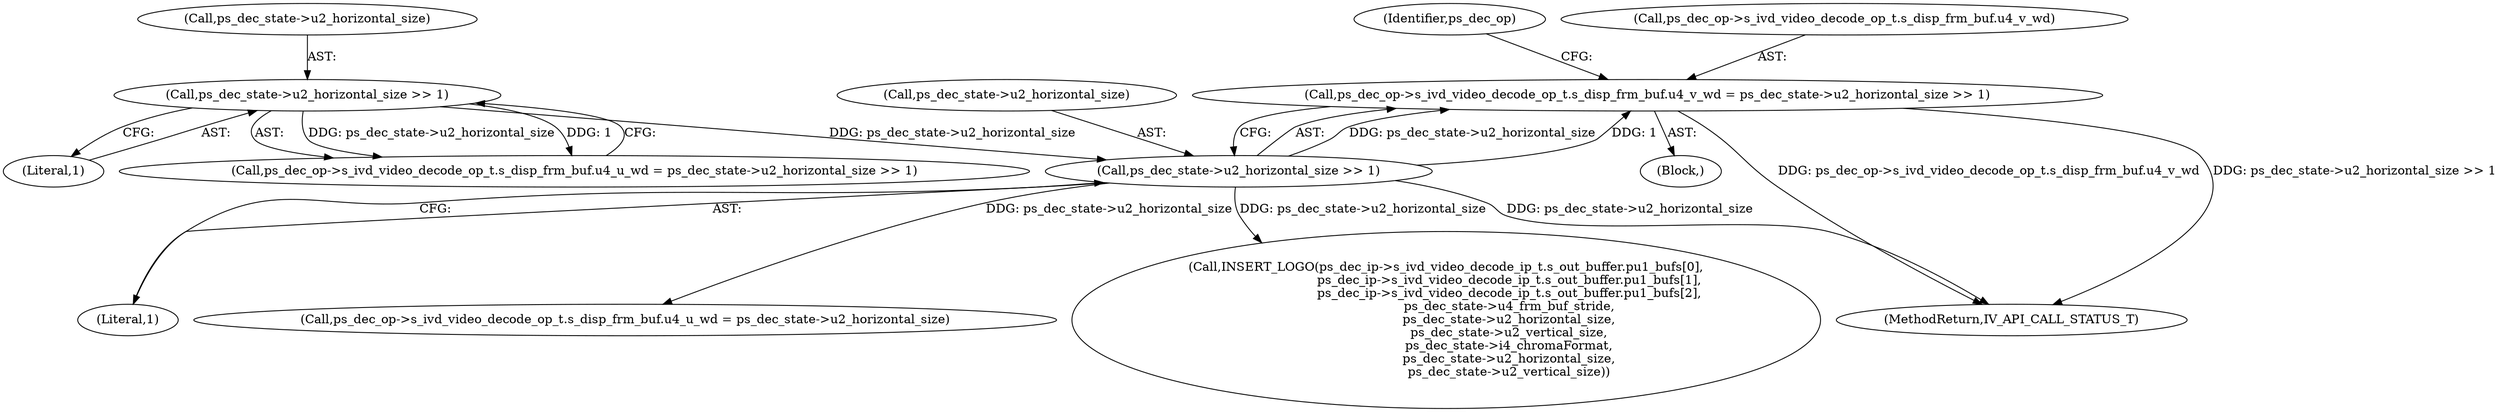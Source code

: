 digraph "0_Android_a86eb798d077b9b25c8f8c77e3c02c2f287c1ce7@pointer" {
"1000901" [label="(Call,ps_dec_op->s_ivd_video_decode_op_t.s_disp_frm_buf.u4_v_wd = ps_dec_state->u2_horizontal_size >> 1)"];
"1000909" [label="(Call,ps_dec_state->u2_horizontal_size >> 1)"];
"1000870" [label="(Call,ps_dec_state->u2_horizontal_size >> 1)"];
"1000517" [label="(Block,)"];
"1000913" [label="(Literal,1)"];
"1000910" [label="(Call,ps_dec_state->u2_horizontal_size)"];
"1000918" [label="(Identifier,ps_dec_op)"];
"1000909" [label="(Call,ps_dec_state->u2_horizontal_size >> 1)"];
"1000961" [label="(Call,ps_dec_op->s_ivd_video_decode_op_t.s_disp_frm_buf.u4_u_wd = ps_dec_state->u2_horizontal_size)"];
"1000901" [label="(Call,ps_dec_op->s_ivd_video_decode_op_t.s_disp_frm_buf.u4_v_wd = ps_dec_state->u2_horizontal_size >> 1)"];
"1001040" [label="(Call,INSERT_LOGO(ps_dec_ip->s_ivd_video_decode_ip_t.s_out_buffer.pu1_bufs[0],\n                                ps_dec_ip->s_ivd_video_decode_ip_t.s_out_buffer.pu1_bufs[1],\n                                ps_dec_ip->s_ivd_video_decode_ip_t.s_out_buffer.pu1_bufs[2],\n                                ps_dec_state->u4_frm_buf_stride,\n                                ps_dec_state->u2_horizontal_size,\n                                ps_dec_state->u2_vertical_size,\n                                ps_dec_state->i4_chromaFormat,\n                                ps_dec_state->u2_horizontal_size,\n                                ps_dec_state->u2_vertical_size))"];
"1000874" [label="(Literal,1)"];
"1000870" [label="(Call,ps_dec_state->u2_horizontal_size >> 1)"];
"1000871" [label="(Call,ps_dec_state->u2_horizontal_size)"];
"1000902" [label="(Call,ps_dec_op->s_ivd_video_decode_op_t.s_disp_frm_buf.u4_v_wd)"];
"1001689" [label="(MethodReturn,IV_API_CALL_STATUS_T)"];
"1000862" [label="(Call,ps_dec_op->s_ivd_video_decode_op_t.s_disp_frm_buf.u4_u_wd = ps_dec_state->u2_horizontal_size >> 1)"];
"1000901" -> "1000517"  [label="AST: "];
"1000901" -> "1000909"  [label="CFG: "];
"1000902" -> "1000901"  [label="AST: "];
"1000909" -> "1000901"  [label="AST: "];
"1000918" -> "1000901"  [label="CFG: "];
"1000901" -> "1001689"  [label="DDG: ps_dec_op->s_ivd_video_decode_op_t.s_disp_frm_buf.u4_v_wd"];
"1000901" -> "1001689"  [label="DDG: ps_dec_state->u2_horizontal_size >> 1"];
"1000909" -> "1000901"  [label="DDG: ps_dec_state->u2_horizontal_size"];
"1000909" -> "1000901"  [label="DDG: 1"];
"1000909" -> "1000913"  [label="CFG: "];
"1000910" -> "1000909"  [label="AST: "];
"1000913" -> "1000909"  [label="AST: "];
"1000909" -> "1001689"  [label="DDG: ps_dec_state->u2_horizontal_size"];
"1000870" -> "1000909"  [label="DDG: ps_dec_state->u2_horizontal_size"];
"1000909" -> "1000961"  [label="DDG: ps_dec_state->u2_horizontal_size"];
"1000909" -> "1001040"  [label="DDG: ps_dec_state->u2_horizontal_size"];
"1000870" -> "1000862"  [label="AST: "];
"1000870" -> "1000874"  [label="CFG: "];
"1000871" -> "1000870"  [label="AST: "];
"1000874" -> "1000870"  [label="AST: "];
"1000862" -> "1000870"  [label="CFG: "];
"1000870" -> "1000862"  [label="DDG: ps_dec_state->u2_horizontal_size"];
"1000870" -> "1000862"  [label="DDG: 1"];
}
